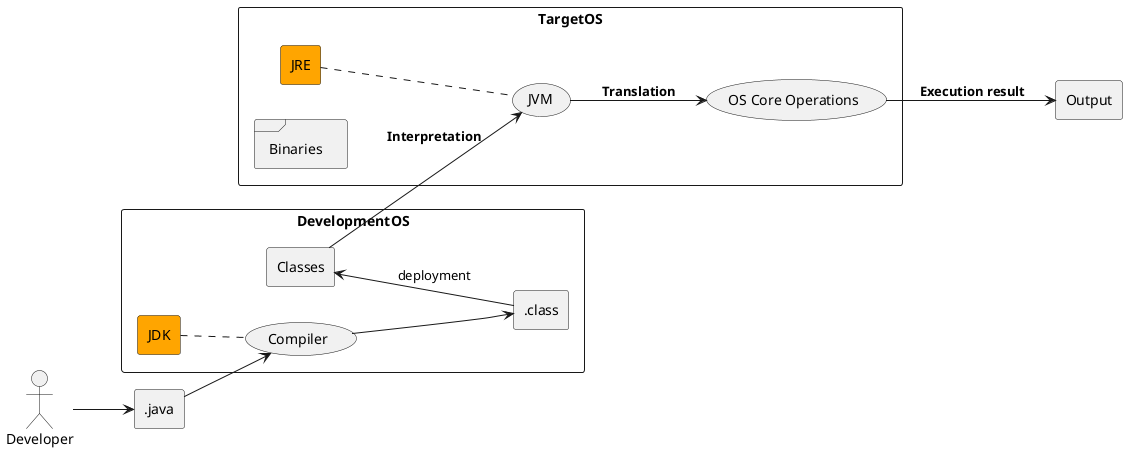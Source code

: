 @startuml
left to right direction
skinparam packageStyle rect

Developer --> .java

Rectangle DevelopmentOS {
    Rectangle .java {

    }
    .java --> (Compiler)

    Rectangle .class{

    }

    (Compiler) --> .class
    .class -u-> Classes : deployment

    Rectangle JDK #orange{

    }
    JDK .. (Compiler)

}

Rectangle TargetOS{
    Rectangle JRE #orange{

    }
    JRE .. (JVM)
    Frame "Binaries" {
        rectangle Classes{
        }
    }
    Classes --> (JVM) : <b>Interpretation
    (JVM) --> (OS Core Operations) : <b>Translation</b>

}

rectangle Output{

}
(OS Core Operations) --> Output : <b>Execution result

@enduml